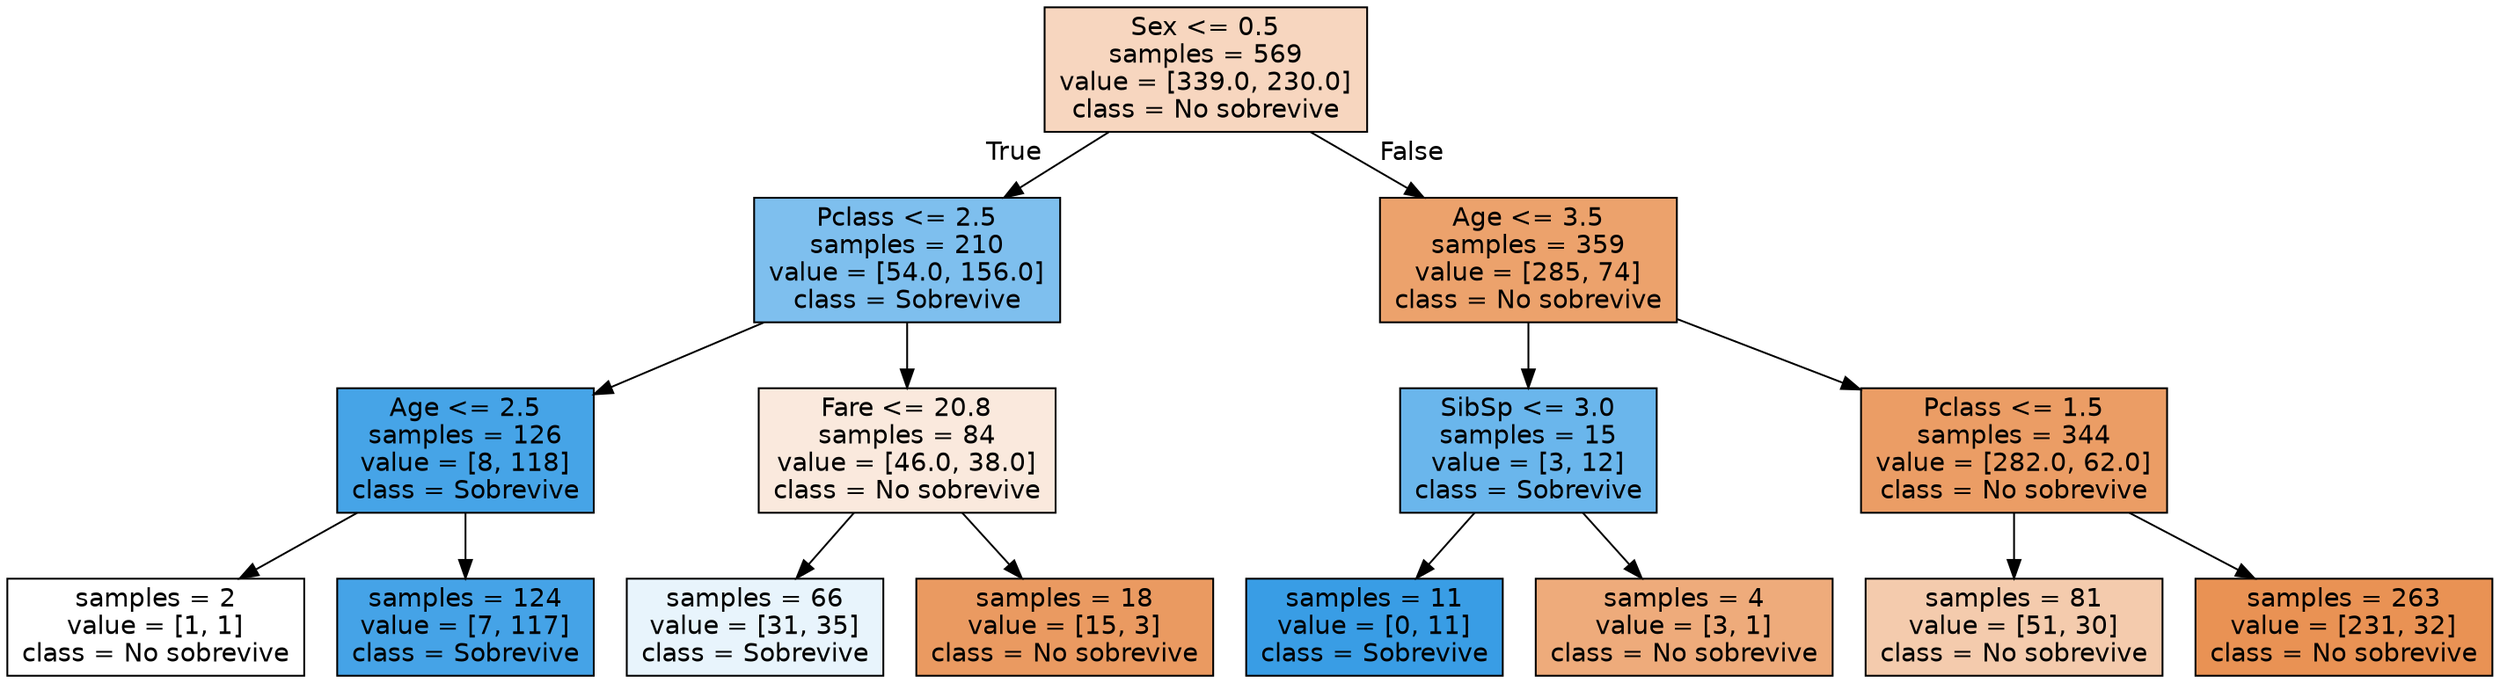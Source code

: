 digraph Tree {
node [shape=box, style="filled", color="black", fontname="helvetica"] ;
edge [fontname="helvetica"] ;
0 [label="Sex <= 0.5\nsamples = 569\nvalue = [339.0, 230.0]\nclass = No sobrevive", fillcolor="#f7d6bf"] ;
1 [label="Pclass <= 2.5\nsamples = 210\nvalue = [54.0, 156.0]\nclass = Sobrevive", fillcolor="#7ebfee"] ;
0 -> 1 [labeldistance=2.5, labelangle=45, headlabel="True"] ;
2 [label="Age <= 2.5\nsamples = 126\nvalue = [8, 118]\nclass = Sobrevive", fillcolor="#46a4e7"] ;
1 -> 2 ;
3 [label="samples = 2\nvalue = [1, 1]\nclass = No sobrevive", fillcolor="#ffffff"] ;
2 -> 3 ;
4 [label="samples = 124\nvalue = [7, 117]\nclass = Sobrevive", fillcolor="#45a3e7"] ;
2 -> 4 ;
5 [label="Fare <= 20.8\nsamples = 84\nvalue = [46.0, 38.0]\nclass = No sobrevive", fillcolor="#fae9dd"] ;
1 -> 5 ;
6 [label="samples = 66\nvalue = [31, 35]\nclass = Sobrevive", fillcolor="#e8f4fc"] ;
5 -> 6 ;
7 [label="samples = 18\nvalue = [15, 3]\nclass = No sobrevive", fillcolor="#ea9a61"] ;
5 -> 7 ;
8 [label="Age <= 3.5\nsamples = 359\nvalue = [285, 74]\nclass = No sobrevive", fillcolor="#eca26c"] ;
0 -> 8 [labeldistance=2.5, labelangle=-45, headlabel="False"] ;
9 [label="SibSp <= 3.0\nsamples = 15\nvalue = [3, 12]\nclass = Sobrevive", fillcolor="#6ab6ec"] ;
8 -> 9 ;
10 [label="samples = 11\nvalue = [0, 11]\nclass = Sobrevive", fillcolor="#399de5"] ;
9 -> 10 ;
11 [label="samples = 4\nvalue = [3, 1]\nclass = No sobrevive", fillcolor="#eeab7b"] ;
9 -> 11 ;
12 [label="Pclass <= 1.5\nsamples = 344\nvalue = [282.0, 62.0]\nclass = No sobrevive", fillcolor="#eb9d65"] ;
8 -> 12 ;
13 [label="samples = 81\nvalue = [51, 30]\nclass = No sobrevive", fillcolor="#f4cbad"] ;
12 -> 13 ;
14 [label="samples = 263\nvalue = [231, 32]\nclass = No sobrevive", fillcolor="#e99254"] ;
12 -> 14 ;
}